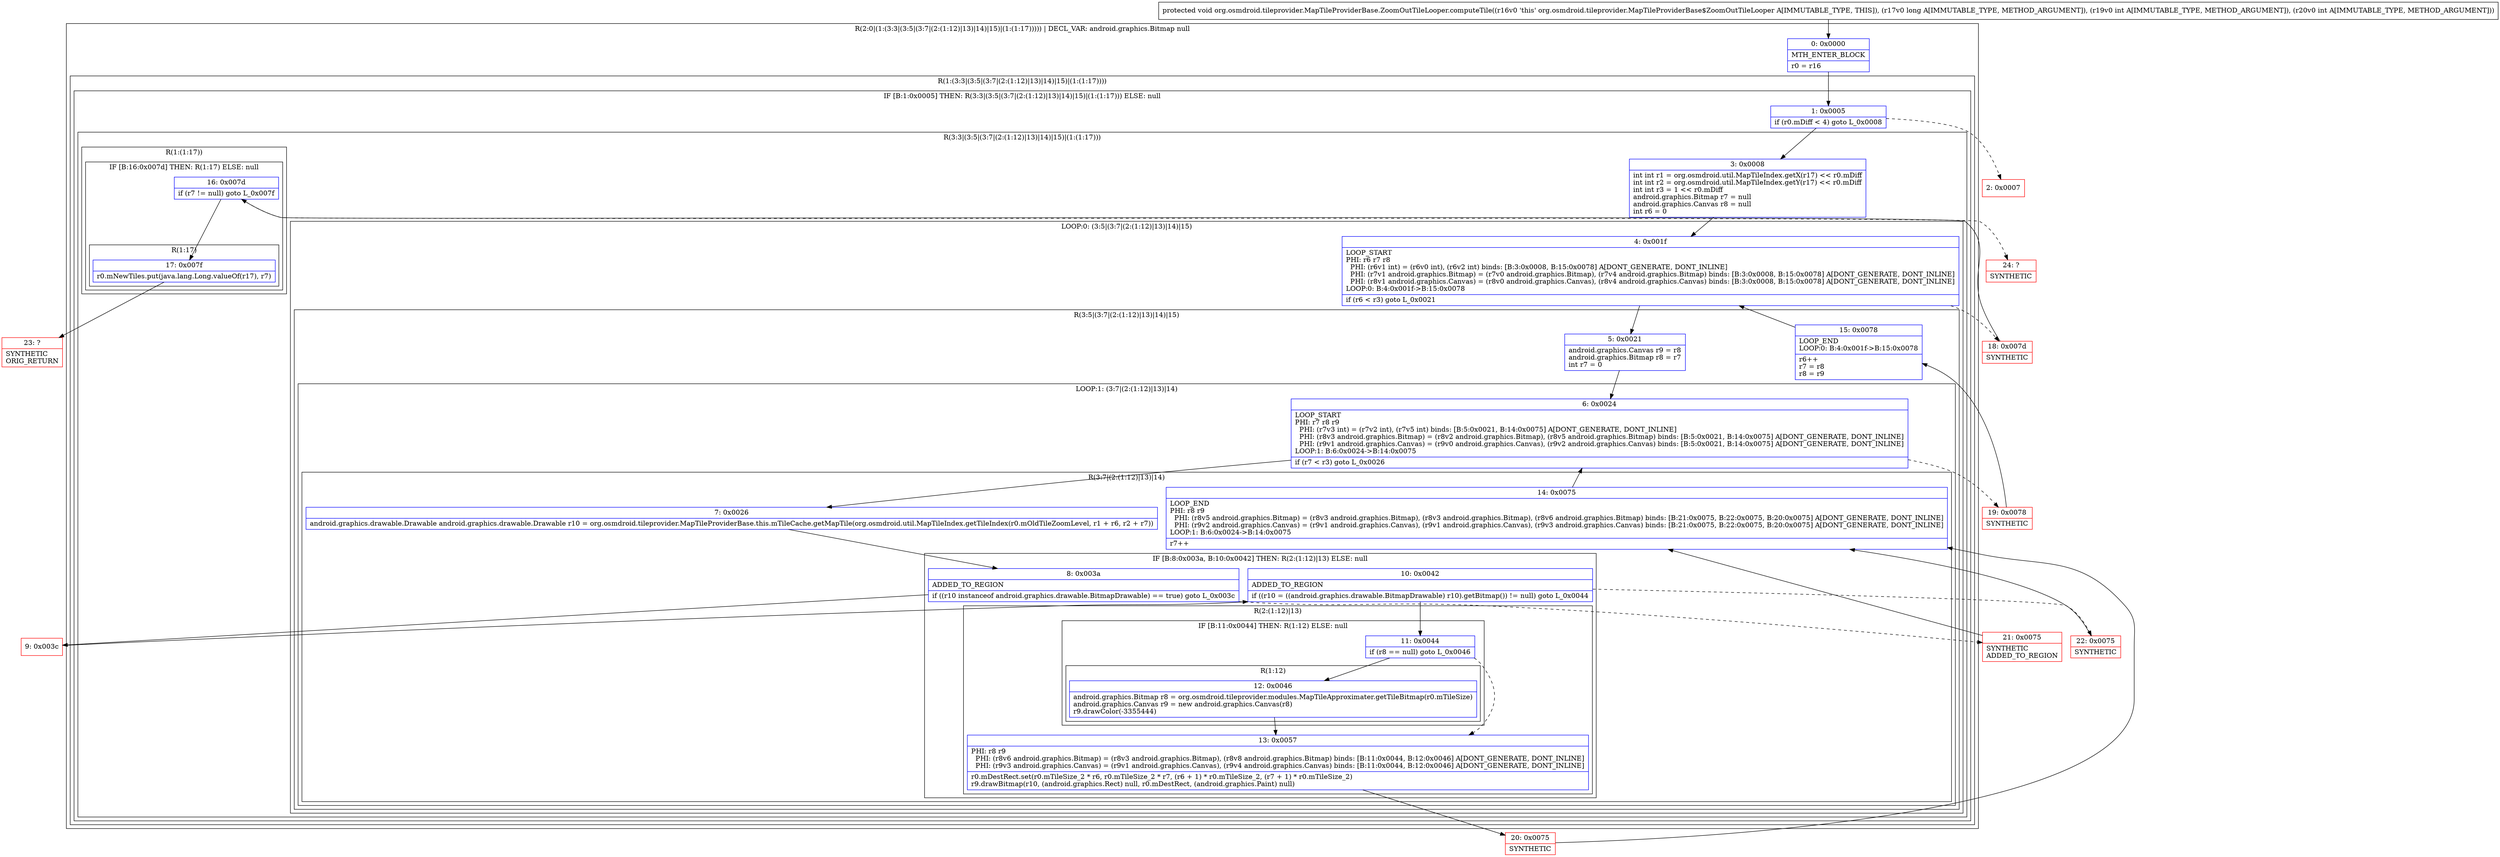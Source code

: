 digraph "CFG fororg.osmdroid.tileprovider.MapTileProviderBase.ZoomOutTileLooper.computeTile(JII)V" {
subgraph cluster_Region_632127576 {
label = "R(2:0|(1:(3:3|(3:5|(3:7|(2:(1:12)|13)|14)|15)|(1:(1:17))))) | DECL_VAR: android.graphics.Bitmap null\l";
node [shape=record,color=blue];
Node_0 [shape=record,label="{0\:\ 0x0000|MTH_ENTER_BLOCK\l|r0 = r16\l}"];
subgraph cluster_Region_2115204947 {
label = "R(1:(3:3|(3:5|(3:7|(2:(1:12)|13)|14)|15)|(1:(1:17))))";
node [shape=record,color=blue];
subgraph cluster_IfRegion_1915345720 {
label = "IF [B:1:0x0005] THEN: R(3:3|(3:5|(3:7|(2:(1:12)|13)|14)|15)|(1:(1:17))) ELSE: null";
node [shape=record,color=blue];
Node_1 [shape=record,label="{1\:\ 0x0005|if (r0.mDiff \< 4) goto L_0x0008\l}"];
subgraph cluster_Region_890358635 {
label = "R(3:3|(3:5|(3:7|(2:(1:12)|13)|14)|15)|(1:(1:17)))";
node [shape=record,color=blue];
Node_3 [shape=record,label="{3\:\ 0x0008|int int r1 = org.osmdroid.util.MapTileIndex.getX(r17) \<\< r0.mDiff\lint int r2 = org.osmdroid.util.MapTileIndex.getY(r17) \<\< r0.mDiff\lint int r3 = 1 \<\< r0.mDiff\landroid.graphics.Bitmap r7 = null\landroid.graphics.Canvas r8 = null\lint r6 = 0\l}"];
subgraph cluster_LoopRegion_460496492 {
label = "LOOP:0: (3:5|(3:7|(2:(1:12)|13)|14)|15)";
node [shape=record,color=blue];
Node_4 [shape=record,label="{4\:\ 0x001f|LOOP_START\lPHI: r6 r7 r8 \l  PHI: (r6v1 int) = (r6v0 int), (r6v2 int) binds: [B:3:0x0008, B:15:0x0078] A[DONT_GENERATE, DONT_INLINE]\l  PHI: (r7v1 android.graphics.Bitmap) = (r7v0 android.graphics.Bitmap), (r7v4 android.graphics.Bitmap) binds: [B:3:0x0008, B:15:0x0078] A[DONT_GENERATE, DONT_INLINE]\l  PHI: (r8v1 android.graphics.Canvas) = (r8v0 android.graphics.Canvas), (r8v4 android.graphics.Canvas) binds: [B:3:0x0008, B:15:0x0078] A[DONT_GENERATE, DONT_INLINE]\lLOOP:0: B:4:0x001f\-\>B:15:0x0078\l|if (r6 \< r3) goto L_0x0021\l}"];
subgraph cluster_Region_245486646 {
label = "R(3:5|(3:7|(2:(1:12)|13)|14)|15)";
node [shape=record,color=blue];
Node_5 [shape=record,label="{5\:\ 0x0021|android.graphics.Canvas r9 = r8\landroid.graphics.Bitmap r8 = r7\lint r7 = 0\l}"];
subgraph cluster_LoopRegion_894442340 {
label = "LOOP:1: (3:7|(2:(1:12)|13)|14)";
node [shape=record,color=blue];
Node_6 [shape=record,label="{6\:\ 0x0024|LOOP_START\lPHI: r7 r8 r9 \l  PHI: (r7v3 int) = (r7v2 int), (r7v5 int) binds: [B:5:0x0021, B:14:0x0075] A[DONT_GENERATE, DONT_INLINE]\l  PHI: (r8v3 android.graphics.Bitmap) = (r8v2 android.graphics.Bitmap), (r8v5 android.graphics.Bitmap) binds: [B:5:0x0021, B:14:0x0075] A[DONT_GENERATE, DONT_INLINE]\l  PHI: (r9v1 android.graphics.Canvas) = (r9v0 android.graphics.Canvas), (r9v2 android.graphics.Canvas) binds: [B:5:0x0021, B:14:0x0075] A[DONT_GENERATE, DONT_INLINE]\lLOOP:1: B:6:0x0024\-\>B:14:0x0075\l|if (r7 \< r3) goto L_0x0026\l}"];
subgraph cluster_Region_1280234123 {
label = "R(3:7|(2:(1:12)|13)|14)";
node [shape=record,color=blue];
Node_7 [shape=record,label="{7\:\ 0x0026|android.graphics.drawable.Drawable android.graphics.drawable.Drawable r10 = org.osmdroid.tileprovider.MapTileProviderBase.this.mTileCache.getMapTile(org.osmdroid.util.MapTileIndex.getTileIndex(r0.mOldTileZoomLevel, r1 + r6, r2 + r7))\l}"];
subgraph cluster_IfRegion_1917568762 {
label = "IF [B:8:0x003a, B:10:0x0042] THEN: R(2:(1:12)|13) ELSE: null";
node [shape=record,color=blue];
Node_8 [shape=record,label="{8\:\ 0x003a|ADDED_TO_REGION\l|if ((r10 instanceof android.graphics.drawable.BitmapDrawable) == true) goto L_0x003c\l}"];
Node_10 [shape=record,label="{10\:\ 0x0042|ADDED_TO_REGION\l|if ((r10 = ((android.graphics.drawable.BitmapDrawable) r10).getBitmap()) != null) goto L_0x0044\l}"];
subgraph cluster_Region_242306015 {
label = "R(2:(1:12)|13)";
node [shape=record,color=blue];
subgraph cluster_IfRegion_908582131 {
label = "IF [B:11:0x0044] THEN: R(1:12) ELSE: null";
node [shape=record,color=blue];
Node_11 [shape=record,label="{11\:\ 0x0044|if (r8 == null) goto L_0x0046\l}"];
subgraph cluster_Region_242298435 {
label = "R(1:12)";
node [shape=record,color=blue];
Node_12 [shape=record,label="{12\:\ 0x0046|android.graphics.Bitmap r8 = org.osmdroid.tileprovider.modules.MapTileApproximater.getTileBitmap(r0.mTileSize)\landroid.graphics.Canvas r9 = new android.graphics.Canvas(r8)\lr9.drawColor(\-3355444)\l}"];
}
}
Node_13 [shape=record,label="{13\:\ 0x0057|PHI: r8 r9 \l  PHI: (r8v6 android.graphics.Bitmap) = (r8v3 android.graphics.Bitmap), (r8v8 android.graphics.Bitmap) binds: [B:11:0x0044, B:12:0x0046] A[DONT_GENERATE, DONT_INLINE]\l  PHI: (r9v3 android.graphics.Canvas) = (r9v1 android.graphics.Canvas), (r9v4 android.graphics.Canvas) binds: [B:11:0x0044, B:12:0x0046] A[DONT_GENERATE, DONT_INLINE]\l|r0.mDestRect.set(r0.mTileSize_2 * r6, r0.mTileSize_2 * r7, (r6 + 1) * r0.mTileSize_2, (r7 + 1) * r0.mTileSize_2)\lr9.drawBitmap(r10, (android.graphics.Rect) null, r0.mDestRect, (android.graphics.Paint) null)\l}"];
}
}
Node_14 [shape=record,label="{14\:\ 0x0075|LOOP_END\lPHI: r8 r9 \l  PHI: (r8v5 android.graphics.Bitmap) = (r8v3 android.graphics.Bitmap), (r8v3 android.graphics.Bitmap), (r8v6 android.graphics.Bitmap) binds: [B:21:0x0075, B:22:0x0075, B:20:0x0075] A[DONT_GENERATE, DONT_INLINE]\l  PHI: (r9v2 android.graphics.Canvas) = (r9v1 android.graphics.Canvas), (r9v1 android.graphics.Canvas), (r9v3 android.graphics.Canvas) binds: [B:21:0x0075, B:22:0x0075, B:20:0x0075] A[DONT_GENERATE, DONT_INLINE]\lLOOP:1: B:6:0x0024\-\>B:14:0x0075\l|r7++\l}"];
}
}
Node_15 [shape=record,label="{15\:\ 0x0078|LOOP_END\lLOOP:0: B:4:0x001f\-\>B:15:0x0078\l|r6++\lr7 = r8\lr8 = r9\l}"];
}
}
subgraph cluster_Region_1757733504 {
label = "R(1:(1:17))";
node [shape=record,color=blue];
subgraph cluster_IfRegion_876709347 {
label = "IF [B:16:0x007d] THEN: R(1:17) ELSE: null";
node [shape=record,color=blue];
Node_16 [shape=record,label="{16\:\ 0x007d|if (r7 != null) goto L_0x007f\l}"];
subgraph cluster_Region_1003486457 {
label = "R(1:17)";
node [shape=record,color=blue];
Node_17 [shape=record,label="{17\:\ 0x007f|r0.mNewTiles.put(java.lang.Long.valueOf(r17), r7)\l}"];
}
}
}
}
}
}
}
Node_2 [shape=record,color=red,label="{2\:\ 0x0007}"];
Node_9 [shape=record,color=red,label="{9\:\ 0x003c}"];
Node_18 [shape=record,color=red,label="{18\:\ 0x007d|SYNTHETIC\l}"];
Node_19 [shape=record,color=red,label="{19\:\ 0x0078|SYNTHETIC\l}"];
Node_20 [shape=record,color=red,label="{20\:\ 0x0075|SYNTHETIC\l}"];
Node_21 [shape=record,color=red,label="{21\:\ 0x0075|SYNTHETIC\lADDED_TO_REGION\l}"];
Node_22 [shape=record,color=red,label="{22\:\ 0x0075|SYNTHETIC\l}"];
Node_23 [shape=record,color=red,label="{23\:\ ?|SYNTHETIC\lORIG_RETURN\l}"];
Node_24 [shape=record,color=red,label="{24\:\ ?|SYNTHETIC\l}"];
MethodNode[shape=record,label="{protected void org.osmdroid.tileprovider.MapTileProviderBase.ZoomOutTileLooper.computeTile((r16v0 'this' org.osmdroid.tileprovider.MapTileProviderBase$ZoomOutTileLooper A[IMMUTABLE_TYPE, THIS]), (r17v0 long A[IMMUTABLE_TYPE, METHOD_ARGUMENT]), (r19v0 int A[IMMUTABLE_TYPE, METHOD_ARGUMENT]), (r20v0 int A[IMMUTABLE_TYPE, METHOD_ARGUMENT])) }"];
MethodNode -> Node_0;
Node_0 -> Node_1;
Node_1 -> Node_2[style=dashed];
Node_1 -> Node_3;
Node_3 -> Node_4;
Node_4 -> Node_5;
Node_4 -> Node_18[style=dashed];
Node_5 -> Node_6;
Node_6 -> Node_7;
Node_6 -> Node_19[style=dashed];
Node_7 -> Node_8;
Node_8 -> Node_9;
Node_8 -> Node_21[style=dashed];
Node_10 -> Node_11;
Node_10 -> Node_22[style=dashed];
Node_11 -> Node_12;
Node_11 -> Node_13[style=dashed];
Node_12 -> Node_13;
Node_13 -> Node_20;
Node_14 -> Node_6;
Node_15 -> Node_4;
Node_16 -> Node_17;
Node_16 -> Node_24[style=dashed];
Node_17 -> Node_23;
Node_9 -> Node_10;
Node_18 -> Node_16;
Node_19 -> Node_15;
Node_20 -> Node_14;
Node_21 -> Node_14;
Node_22 -> Node_14;
}

